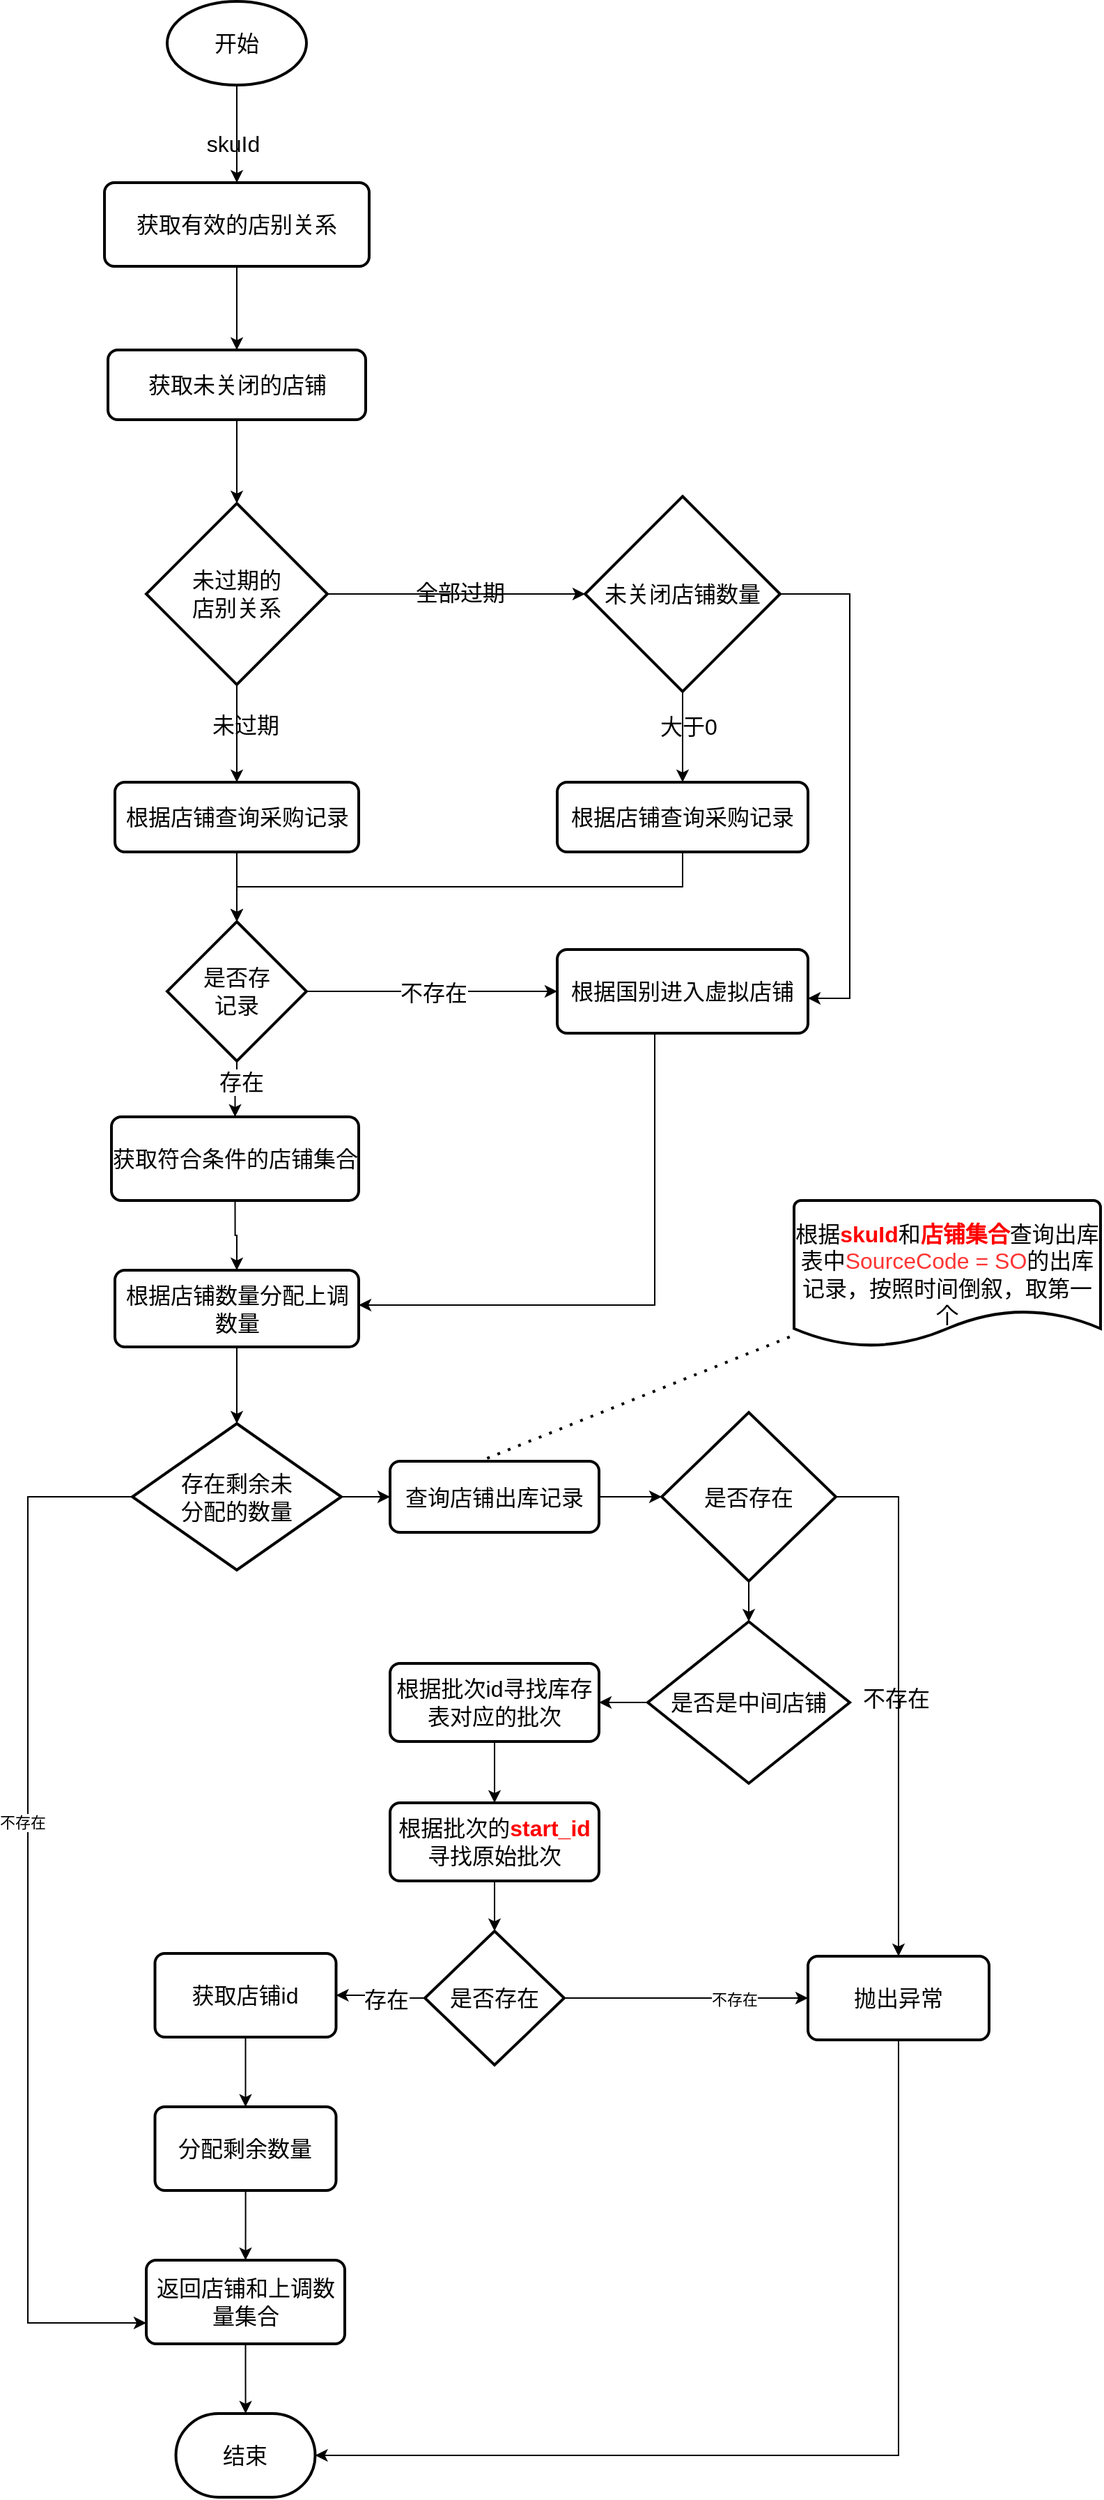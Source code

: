 <mxfile version="21.6.9" type="github">
  <diagram name="第 1 页" id="y8NMUQInKAZWsSLNHn0i">
    <mxGraphModel dx="1434" dy="1919" grid="1" gridSize="10" guides="1" tooltips="1" connect="1" arrows="1" fold="1" page="1" pageScale="1" pageWidth="827" pageHeight="1169" math="0" shadow="0">
      <root>
        <mxCell id="0" />
        <mxCell id="1" parent="0" />
        <mxCell id="t_tQSqV1AQLyV4V54xRV-48" style="edgeStyle=orthogonalEdgeStyle;rounded=0;orthogonalLoop=1;jettySize=auto;html=1;entryX=0;entryY=0.5;entryDx=0;entryDy=0;entryPerimeter=0;labelBackgroundColor=none;fontColor=default;fontSize=16;" edge="1" parent="1" source="t_tQSqV1AQLyV4V54xRV-4" target="t_tQSqV1AQLyV4V54xRV-15">
          <mxGeometry relative="1" as="geometry" />
        </mxCell>
        <mxCell id="t_tQSqV1AQLyV4V54xRV-49" value="全部过期" style="edgeLabel;html=1;align=center;verticalAlign=middle;resizable=0;points=[];rounded=0;labelBackgroundColor=none;fontSize=16;" vertex="1" connectable="0" parent="t_tQSqV1AQLyV4V54xRV-48">
          <mxGeometry x="0.025" y="1" relative="1" as="geometry">
            <mxPoint as="offset" />
          </mxGeometry>
        </mxCell>
        <mxCell id="t_tQSqV1AQLyV4V54xRV-53" style="edgeStyle=orthogonalEdgeStyle;rounded=0;orthogonalLoop=1;jettySize=auto;html=1;exitX=0.5;exitY=1;exitDx=0;exitDy=0;exitPerimeter=0;labelBackgroundColor=none;fontColor=default;fontSize=16;" edge="1" parent="1" source="t_tQSqV1AQLyV4V54xRV-4" target="t_tQSqV1AQLyV4V54xRV-105">
          <mxGeometry relative="1" as="geometry">
            <mxPoint x="240" y="545" as="targetPoint" />
          </mxGeometry>
        </mxCell>
        <mxCell id="t_tQSqV1AQLyV4V54xRV-54" value="未过期" style="edgeLabel;html=1;align=center;verticalAlign=middle;resizable=0;points=[];rounded=0;labelBackgroundColor=none;fontSize=16;" vertex="1" connectable="0" parent="t_tQSqV1AQLyV4V54xRV-53">
          <mxGeometry x="-0.169" y="6" relative="1" as="geometry">
            <mxPoint as="offset" />
          </mxGeometry>
        </mxCell>
        <mxCell id="t_tQSqV1AQLyV4V54xRV-4" value="未过期的&lt;br&gt;店别关系" style="strokeWidth=2;html=1;shape=mxgraph.flowchart.decision;whiteSpace=wrap;rounded=0;labelBackgroundColor=none;fontSize=16;" vertex="1" parent="1">
          <mxGeometry x="205" y="340" width="130" height="130" as="geometry" />
        </mxCell>
        <mxCell id="t_tQSqV1AQLyV4V54xRV-10" style="edgeStyle=orthogonalEdgeStyle;rounded=0;orthogonalLoop=1;jettySize=auto;html=1;exitX=0.5;exitY=1;exitDx=0;exitDy=0;exitPerimeter=0;labelBackgroundColor=none;fontColor=default;entryX=0.5;entryY=0;entryDx=0;entryDy=0;fontSize=16;" edge="1" parent="1" source="t_tQSqV1AQLyV4V54xRV-9" target="t_tQSqV1AQLyV4V54xRV-100">
          <mxGeometry relative="1" as="geometry">
            <mxPoint x="235" y="120" as="targetPoint" />
          </mxGeometry>
        </mxCell>
        <mxCell id="t_tQSqV1AQLyV4V54xRV-11" value="skuId" style="edgeLabel;html=1;align=center;verticalAlign=middle;resizable=0;points=[];rounded=0;labelBackgroundColor=none;fontSize=16;" vertex="1" connectable="0" parent="t_tQSqV1AQLyV4V54xRV-10">
          <mxGeometry x="0.2" y="-3" relative="1" as="geometry">
            <mxPoint as="offset" />
          </mxGeometry>
        </mxCell>
        <mxCell id="t_tQSqV1AQLyV4V54xRV-9" value="开始" style="strokeWidth=2;html=1;shape=mxgraph.flowchart.start_1;whiteSpace=wrap;rounded=0;labelBackgroundColor=none;fontSize=16;" vertex="1" parent="1">
          <mxGeometry x="220" y="-20" width="100" height="60" as="geometry" />
        </mxCell>
        <mxCell id="t_tQSqV1AQLyV4V54xRV-20" style="edgeStyle=orthogonalEdgeStyle;rounded=0;orthogonalLoop=1;jettySize=auto;html=1;exitX=0.5;exitY=1;exitDx=0;exitDy=0;exitPerimeter=0;labelBackgroundColor=none;fontColor=default;fontSize=16;" edge="1" parent="1" source="t_tQSqV1AQLyV4V54xRV-15" target="t_tQSqV1AQLyV4V54xRV-103">
          <mxGeometry relative="1" as="geometry">
            <mxPoint x="580" y="545" as="targetPoint" />
          </mxGeometry>
        </mxCell>
        <mxCell id="t_tQSqV1AQLyV4V54xRV-28" value="大于0" style="edgeLabel;html=1;align=center;verticalAlign=middle;resizable=0;points=[];rounded=0;labelBackgroundColor=none;fontSize=16;" vertex="1" connectable="0" parent="t_tQSqV1AQLyV4V54xRV-20">
          <mxGeometry x="-0.231" y="4" relative="1" as="geometry">
            <mxPoint as="offset" />
          </mxGeometry>
        </mxCell>
        <mxCell id="t_tQSqV1AQLyV4V54xRV-43" style="edgeStyle=orthogonalEdgeStyle;rounded=0;orthogonalLoop=1;jettySize=auto;html=1;exitX=1;exitY=0.5;exitDx=0;exitDy=0;exitPerimeter=0;labelBackgroundColor=none;fontColor=default;fontSize=16;" edge="1" parent="1" source="t_tQSqV1AQLyV4V54xRV-15" target="t_tQSqV1AQLyV4V54xRV-106">
          <mxGeometry relative="1" as="geometry">
            <mxPoint x="640" y="695" as="targetPoint" />
            <Array as="points">
              <mxPoint x="710" y="405" />
              <mxPoint x="710" y="695" />
            </Array>
          </mxGeometry>
        </mxCell>
        <mxCell id="t_tQSqV1AQLyV4V54xRV-15" value="未关闭店铺数量" style="strokeWidth=2;html=1;shape=mxgraph.flowchart.decision;whiteSpace=wrap;rounded=0;labelBackgroundColor=none;fontSize=16;" vertex="1" parent="1">
          <mxGeometry x="520" y="335" width="140" height="140" as="geometry" />
        </mxCell>
        <mxCell id="t_tQSqV1AQLyV4V54xRV-55" style="edgeStyle=orthogonalEdgeStyle;rounded=0;orthogonalLoop=1;jettySize=auto;html=1;labelBackgroundColor=none;fontColor=default;fontSize=16;" edge="1" parent="1" source="t_tQSqV1AQLyV4V54xRV-106" target="t_tQSqV1AQLyV4V54xRV-113">
          <mxGeometry relative="1" as="geometry">
            <mxPoint x="575" y="725" as="sourcePoint" />
            <mxPoint x="290" y="915" as="targetPoint" />
            <Array as="points">
              <mxPoint x="570" y="915" />
            </Array>
          </mxGeometry>
        </mxCell>
        <mxCell id="t_tQSqV1AQLyV4V54xRV-42" style="edgeStyle=orthogonalEdgeStyle;rounded=0;orthogonalLoop=1;jettySize=auto;html=1;exitX=0.5;exitY=1;exitDx=0;exitDy=0;exitPerimeter=0;labelBackgroundColor=none;fontColor=default;fontSize=16;" edge="1" parent="1" source="t_tQSqV1AQLyV4V54xRV-23" target="t_tQSqV1AQLyV4V54xRV-112">
          <mxGeometry relative="1" as="geometry">
            <mxPoint x="240" y="785" as="targetPoint" />
          </mxGeometry>
        </mxCell>
        <mxCell id="t_tQSqV1AQLyV4V54xRV-111" value="存在" style="edgeLabel;html=1;align=center;verticalAlign=middle;resizable=0;points=[];fontSize=16;" vertex="1" connectable="0" parent="t_tQSqV1AQLyV4V54xRV-42">
          <mxGeometry x="-0.3" y="3" relative="1" as="geometry">
            <mxPoint as="offset" />
          </mxGeometry>
        </mxCell>
        <mxCell id="t_tQSqV1AQLyV4V54xRV-108" style="edgeStyle=orthogonalEdgeStyle;rounded=0;orthogonalLoop=1;jettySize=auto;html=1;exitX=1;exitY=0.5;exitDx=0;exitDy=0;exitPerimeter=0;fontSize=16;" edge="1" parent="1" source="t_tQSqV1AQLyV4V54xRV-23" target="t_tQSqV1AQLyV4V54xRV-106">
          <mxGeometry relative="1" as="geometry" />
        </mxCell>
        <mxCell id="t_tQSqV1AQLyV4V54xRV-110" value="不存在" style="edgeLabel;html=1;align=center;verticalAlign=middle;resizable=0;points=[];fontSize=16;" vertex="1" connectable="0" parent="t_tQSqV1AQLyV4V54xRV-108">
          <mxGeometry x="0.009" y="-1" relative="1" as="geometry">
            <mxPoint as="offset" />
          </mxGeometry>
        </mxCell>
        <mxCell id="t_tQSqV1AQLyV4V54xRV-23" value="是否存&lt;br&gt;记录" style="strokeWidth=2;html=1;shape=mxgraph.flowchart.decision;whiteSpace=wrap;rounded=0;labelBackgroundColor=none;fontSize=16;" vertex="1" parent="1">
          <mxGeometry x="220" y="640" width="100" height="100" as="geometry" />
        </mxCell>
        <mxCell id="t_tQSqV1AQLyV4V54xRV-41" style="edgeStyle=orthogonalEdgeStyle;rounded=0;orthogonalLoop=1;jettySize=auto;html=1;labelBackgroundColor=none;fontColor=default;fontSize=16;" edge="1" parent="1" source="t_tQSqV1AQLyV4V54xRV-105" target="t_tQSqV1AQLyV4V54xRV-23">
          <mxGeometry relative="1" as="geometry">
            <mxPoint x="240" y="605" as="sourcePoint" />
          </mxGeometry>
        </mxCell>
        <mxCell id="t_tQSqV1AQLyV4V54xRV-37" style="edgeStyle=orthogonalEdgeStyle;rounded=0;orthogonalLoop=1;jettySize=auto;html=1;entryX=0.5;entryY=0;entryDx=0;entryDy=0;entryPerimeter=0;labelBackgroundColor=none;fontColor=default;fontSize=16;" edge="1" parent="1" source="t_tQSqV1AQLyV4V54xRV-113" target="t_tQSqV1AQLyV4V54xRV-36">
          <mxGeometry relative="1" as="geometry">
            <mxPoint x="240" y="945" as="sourcePoint" />
          </mxGeometry>
        </mxCell>
        <mxCell id="t_tQSqV1AQLyV4V54xRV-57" style="edgeStyle=orthogonalEdgeStyle;rounded=0;orthogonalLoop=1;jettySize=auto;html=1;exitX=1;exitY=0.5;exitDx=0;exitDy=0;exitPerimeter=0;labelBackgroundColor=none;fontColor=default;fontSize=16;" edge="1" parent="1" source="t_tQSqV1AQLyV4V54xRV-36" target="t_tQSqV1AQLyV4V54xRV-114">
          <mxGeometry relative="1" as="geometry">
            <mxPoint x="364" y="1035" as="targetPoint" />
          </mxGeometry>
        </mxCell>
        <mxCell id="t_tQSqV1AQLyV4V54xRV-139" style="edgeStyle=orthogonalEdgeStyle;rounded=0;orthogonalLoop=1;jettySize=auto;html=1;entryX=0;entryY=0.75;entryDx=0;entryDy=0;" edge="1" parent="1" source="t_tQSqV1AQLyV4V54xRV-36" target="t_tQSqV1AQLyV4V54xRV-125">
          <mxGeometry relative="1" as="geometry">
            <Array as="points">
              <mxPoint x="120" y="1053" />
              <mxPoint x="120" y="1645" />
            </Array>
          </mxGeometry>
        </mxCell>
        <mxCell id="t_tQSqV1AQLyV4V54xRV-140" value="不存在" style="edgeLabel;html=1;align=center;verticalAlign=middle;resizable=0;points=[];" vertex="1" connectable="0" parent="t_tQSqV1AQLyV4V54xRV-139">
          <mxGeometry x="-0.182" y="-4" relative="1" as="geometry">
            <mxPoint as="offset" />
          </mxGeometry>
        </mxCell>
        <mxCell id="t_tQSqV1AQLyV4V54xRV-36" value="存在剩余未&lt;br&gt;分配的数量" style="strokeWidth=2;html=1;shape=mxgraph.flowchart.decision;whiteSpace=wrap;rounded=0;labelBackgroundColor=none;fontSize=16;" vertex="1" parent="1">
          <mxGeometry x="195" y="1000" width="150" height="105" as="geometry" />
        </mxCell>
        <mxCell id="t_tQSqV1AQLyV4V54xRV-60" style="edgeStyle=orthogonalEdgeStyle;rounded=0;orthogonalLoop=1;jettySize=auto;html=1;labelBackgroundColor=none;fontColor=default;fontSize=16;" edge="1" parent="1" source="t_tQSqV1AQLyV4V54xRV-114" target="t_tQSqV1AQLyV4V54xRV-59">
          <mxGeometry relative="1" as="geometry">
            <mxPoint x="514" y="1035" as="sourcePoint" />
          </mxGeometry>
        </mxCell>
        <mxCell id="t_tQSqV1AQLyV4V54xRV-58" value="根据&lt;b style=&quot;font-size: 16px;&quot;&gt;&lt;font color=&quot;#ff0000&quot; style=&quot;font-size: 16px;&quot;&gt;skuId&lt;/font&gt;&lt;/b&gt;和&lt;b style=&quot;font-size: 16px;&quot;&gt;&lt;font color=&quot;#ff0000&quot; style=&quot;font-size: 16px;&quot;&gt;店铺集合&lt;/font&gt;&lt;/b&gt;查询出库表中&lt;font color=&quot;#ff3333&quot; style=&quot;font-size: 16px;&quot;&gt;SourceCode =&amp;nbsp;SO&lt;/font&gt;的出库记录，按照时间倒叙，取第一个" style="strokeWidth=2;html=1;shape=mxgraph.flowchart.document2;whiteSpace=wrap;size=0.25;rounded=0;labelBackgroundColor=none;fontSize=16;" vertex="1" parent="1">
          <mxGeometry x="670" y="840" width="220" height="105" as="geometry" />
        </mxCell>
        <mxCell id="t_tQSqV1AQLyV4V54xRV-63" style="edgeStyle=orthogonalEdgeStyle;rounded=0;orthogonalLoop=1;jettySize=auto;html=1;exitX=1;exitY=0.5;exitDx=0;exitDy=0;exitPerimeter=0;labelBackgroundColor=none;fontColor=default;fontSize=16;" edge="1" parent="1" source="t_tQSqV1AQLyV4V54xRV-59" target="t_tQSqV1AQLyV4V54xRV-141">
          <mxGeometry relative="1" as="geometry">
            <mxPoint x="740" y="1382" as="targetPoint" />
          </mxGeometry>
        </mxCell>
        <mxCell id="t_tQSqV1AQLyV4V54xRV-64" value="不存在" style="edgeLabel;html=1;align=center;verticalAlign=middle;resizable=0;points=[];rounded=0;labelBackgroundColor=none;fontSize=16;" vertex="1" connectable="0" parent="t_tQSqV1AQLyV4V54xRV-63">
          <mxGeometry x="0.009" y="-2" relative="1" as="geometry">
            <mxPoint as="offset" />
          </mxGeometry>
        </mxCell>
        <mxCell id="t_tQSqV1AQLyV4V54xRV-67" style="edgeStyle=orthogonalEdgeStyle;rounded=0;orthogonalLoop=1;jettySize=auto;html=1;exitX=0.5;exitY=1;exitDx=0;exitDy=0;exitPerimeter=0;labelBackgroundColor=none;fontColor=default;fontSize=16;" edge="1" parent="1" source="t_tQSqV1AQLyV4V54xRV-59" target="t_tQSqV1AQLyV4V54xRV-66">
          <mxGeometry relative="1" as="geometry" />
        </mxCell>
        <mxCell id="t_tQSqV1AQLyV4V54xRV-59" value="是否存在" style="strokeWidth=2;html=1;shape=mxgraph.flowchart.decision;whiteSpace=wrap;rounded=0;labelBackgroundColor=none;fontSize=16;" vertex="1" parent="1">
          <mxGeometry x="575" y="992" width="125" height="121" as="geometry" />
        </mxCell>
        <mxCell id="t_tQSqV1AQLyV4V54xRV-95" style="edgeStyle=orthogonalEdgeStyle;rounded=0;orthogonalLoop=1;jettySize=auto;html=1;labelBackgroundColor=none;fontColor=default;fontSize=16;" edge="1" parent="1" source="t_tQSqV1AQLyV4V54xRV-66" target="t_tQSqV1AQLyV4V54xRV-115">
          <mxGeometry relative="1" as="geometry">
            <mxPoint x="528" y="1202" as="targetPoint" />
          </mxGeometry>
        </mxCell>
        <mxCell id="t_tQSqV1AQLyV4V54xRV-66" value="是否是中间店铺" style="strokeWidth=2;html=1;shape=mxgraph.flowchart.decision;whiteSpace=wrap;rounded=0;labelBackgroundColor=none;fontSize=16;" vertex="1" parent="1">
          <mxGeometry x="565" y="1142" width="145" height="116" as="geometry" />
        </mxCell>
        <mxCell id="t_tQSqV1AQLyV4V54xRV-71" value="" style="edgeStyle=orthogonalEdgeStyle;rounded=0;orthogonalLoop=1;jettySize=auto;html=1;labelBackgroundColor=none;fontColor=default;fontSize=16;" edge="1" parent="1" source="t_tQSqV1AQLyV4V54xRV-115" target="t_tQSqV1AQLyV4V54xRV-116">
          <mxGeometry relative="1" as="geometry">
            <mxPoint x="478" y="1232" as="sourcePoint" />
            <mxPoint x="478" y="1272" as="targetPoint" />
          </mxGeometry>
        </mxCell>
        <mxCell id="t_tQSqV1AQLyV4V54xRV-75" value="" style="edgeStyle=orthogonalEdgeStyle;rounded=0;orthogonalLoop=1;jettySize=auto;html=1;labelBackgroundColor=none;fontColor=default;fontSize=16;" edge="1" parent="1" source="t_tQSqV1AQLyV4V54xRV-116" target="t_tQSqV1AQLyV4V54xRV-72">
          <mxGeometry relative="1" as="geometry">
            <mxPoint x="478" y="1322" as="sourcePoint" />
          </mxGeometry>
        </mxCell>
        <mxCell id="t_tQSqV1AQLyV4V54xRV-126" style="edgeStyle=orthogonalEdgeStyle;rounded=0;orthogonalLoop=1;jettySize=auto;html=1;fontSize=16;" edge="1" parent="1" source="t_tQSqV1AQLyV4V54xRV-72" target="t_tQSqV1AQLyV4V54xRV-117">
          <mxGeometry relative="1" as="geometry">
            <mxPoint x="357.5" y="1380" as="targetPoint" />
          </mxGeometry>
        </mxCell>
        <mxCell id="t_tQSqV1AQLyV4V54xRV-127" value="存在" style="edgeLabel;html=1;align=center;verticalAlign=middle;resizable=0;points=[];fontSize=16;" vertex="1" connectable="0" parent="t_tQSqV1AQLyV4V54xRV-126">
          <mxGeometry x="-0.13" y="1" relative="1" as="geometry">
            <mxPoint as="offset" />
          </mxGeometry>
        </mxCell>
        <mxCell id="t_tQSqV1AQLyV4V54xRV-142" style="edgeStyle=orthogonalEdgeStyle;rounded=0;orthogonalLoop=1;jettySize=auto;html=1;exitX=1;exitY=0.5;exitDx=0;exitDy=0;exitPerimeter=0;" edge="1" parent="1" source="t_tQSqV1AQLyV4V54xRV-72" target="t_tQSqV1AQLyV4V54xRV-141">
          <mxGeometry relative="1" as="geometry" />
        </mxCell>
        <mxCell id="t_tQSqV1AQLyV4V54xRV-143" value="不存在" style="edgeLabel;html=1;align=center;verticalAlign=middle;resizable=0;points=[];" vertex="1" connectable="0" parent="t_tQSqV1AQLyV4V54xRV-142">
          <mxGeometry x="0.394" y="-1" relative="1" as="geometry">
            <mxPoint as="offset" />
          </mxGeometry>
        </mxCell>
        <mxCell id="t_tQSqV1AQLyV4V54xRV-72" value="是否存在" style="strokeWidth=2;html=1;shape=mxgraph.flowchart.decision;whiteSpace=wrap;rounded=0;labelBackgroundColor=none;fontSize=16;" vertex="1" parent="1">
          <mxGeometry x="405" y="1364" width="100" height="96" as="geometry" />
        </mxCell>
        <mxCell id="t_tQSqV1AQLyV4V54xRV-80" value="" style="endArrow=none;dashed=1;html=1;dashPattern=1 3;strokeWidth=2;rounded=0;labelBackgroundColor=none;fontColor=default;exitX=0.415;exitY=0.017;exitDx=0;exitDy=0;exitPerimeter=0;fontSize=16;" edge="1" parent="1" source="t_tQSqV1AQLyV4V54xRV-114" target="t_tQSqV1AQLyV4V54xRV-58">
          <mxGeometry width="50" height="50" relative="1" as="geometry">
            <mxPoint x="414" y="1005" as="sourcePoint" />
            <mxPoint x="464" y="955" as="targetPoint" />
          </mxGeometry>
        </mxCell>
        <mxCell id="t_tQSqV1AQLyV4V54xRV-135" style="edgeStyle=orthogonalEdgeStyle;rounded=0;orthogonalLoop=1;jettySize=auto;html=1;exitX=0.5;exitY=1;exitDx=0;exitDy=0;" edge="1" parent="1" source="t_tQSqV1AQLyV4V54xRV-100" target="t_tQSqV1AQLyV4V54xRV-102">
          <mxGeometry relative="1" as="geometry" />
        </mxCell>
        <mxCell id="t_tQSqV1AQLyV4V54xRV-100" value="获取有效的店别关系" style="rounded=1;whiteSpace=wrap;html=1;absoluteArcSize=1;arcSize=14;strokeWidth=2;fontSize=16;" vertex="1" parent="1">
          <mxGeometry x="175" y="110" width="190" height="60" as="geometry" />
        </mxCell>
        <mxCell id="t_tQSqV1AQLyV4V54xRV-137" style="edgeStyle=orthogonalEdgeStyle;rounded=0;orthogonalLoop=1;jettySize=auto;html=1;exitX=0.5;exitY=1;exitDx=0;exitDy=0;" edge="1" parent="1" source="t_tQSqV1AQLyV4V54xRV-102" target="t_tQSqV1AQLyV4V54xRV-4">
          <mxGeometry relative="1" as="geometry" />
        </mxCell>
        <mxCell id="t_tQSqV1AQLyV4V54xRV-102" value="获取未关闭的店铺" style="rounded=1;whiteSpace=wrap;html=1;absoluteArcSize=1;arcSize=14;strokeWidth=2;fontSize=16;" vertex="1" parent="1">
          <mxGeometry x="177.5" y="230" width="185" height="50" as="geometry" />
        </mxCell>
        <mxCell id="t_tQSqV1AQLyV4V54xRV-138" style="edgeStyle=orthogonalEdgeStyle;rounded=0;orthogonalLoop=1;jettySize=auto;html=1;exitX=0.5;exitY=1;exitDx=0;exitDy=0;entryX=0.5;entryY=0;entryDx=0;entryDy=0;entryPerimeter=0;" edge="1" parent="1" source="t_tQSqV1AQLyV4V54xRV-103" target="t_tQSqV1AQLyV4V54xRV-23">
          <mxGeometry relative="1" as="geometry" />
        </mxCell>
        <mxCell id="t_tQSqV1AQLyV4V54xRV-103" value="根据店铺查询采购记录" style="rounded=1;whiteSpace=wrap;html=1;absoluteArcSize=1;arcSize=14;strokeWidth=2;fontSize=16;" vertex="1" parent="1">
          <mxGeometry x="500" y="540" width="180" height="50" as="geometry" />
        </mxCell>
        <mxCell id="t_tQSqV1AQLyV4V54xRV-105" value="根据店铺查询采购记录" style="rounded=1;whiteSpace=wrap;html=1;absoluteArcSize=1;arcSize=14;strokeWidth=2;fontSize=16;" vertex="1" parent="1">
          <mxGeometry x="182.5" y="540" width="175" height="50" as="geometry" />
        </mxCell>
        <mxCell id="t_tQSqV1AQLyV4V54xRV-106" value="根据国别进入虚拟店铺" style="rounded=1;whiteSpace=wrap;html=1;absoluteArcSize=1;arcSize=14;strokeWidth=2;fontSize=16;" vertex="1" parent="1">
          <mxGeometry x="500" y="660" width="180" height="60" as="geometry" />
        </mxCell>
        <mxCell id="t_tQSqV1AQLyV4V54xRV-136" style="edgeStyle=orthogonalEdgeStyle;rounded=0;orthogonalLoop=1;jettySize=auto;html=1;exitX=0.5;exitY=1;exitDx=0;exitDy=0;" edge="1" parent="1" source="t_tQSqV1AQLyV4V54xRV-112" target="t_tQSqV1AQLyV4V54xRV-113">
          <mxGeometry relative="1" as="geometry" />
        </mxCell>
        <mxCell id="t_tQSqV1AQLyV4V54xRV-112" value="获取符合条件的店铺集合" style="rounded=1;whiteSpace=wrap;html=1;absoluteArcSize=1;arcSize=14;strokeWidth=2;fontSize=16;" vertex="1" parent="1">
          <mxGeometry x="180" y="780" width="177.5" height="60" as="geometry" />
        </mxCell>
        <mxCell id="t_tQSqV1AQLyV4V54xRV-113" value="根据店铺数量分配上调数量" style="rounded=1;whiteSpace=wrap;html=1;absoluteArcSize=1;arcSize=14;strokeWidth=2;fontSize=16;" vertex="1" parent="1">
          <mxGeometry x="182.5" y="890" width="175" height="55" as="geometry" />
        </mxCell>
        <mxCell id="t_tQSqV1AQLyV4V54xRV-114" value="查询店铺出库记录" style="rounded=1;whiteSpace=wrap;html=1;absoluteArcSize=1;arcSize=14;strokeWidth=2;fontSize=16;" vertex="1" parent="1">
          <mxGeometry x="380" y="1027" width="150" height="51" as="geometry" />
        </mxCell>
        <mxCell id="t_tQSqV1AQLyV4V54xRV-115" value="根据批次id寻找库存表对应的批次" style="rounded=1;whiteSpace=wrap;html=1;absoluteArcSize=1;arcSize=14;strokeWidth=2;fontSize=16;" vertex="1" parent="1">
          <mxGeometry x="380" y="1172" width="150" height="56" as="geometry" />
        </mxCell>
        <mxCell id="t_tQSqV1AQLyV4V54xRV-116" value="根据批次的&lt;b style=&quot;border-color: var(--border-color); font-size: 16px;&quot;&gt;&lt;font style=&quot;border-color: var(--border-color); font-size: 16px;&quot; color=&quot;#ff0000&quot;&gt;start_id&lt;/font&gt;&lt;/b&gt;寻找原始批次" style="rounded=1;whiteSpace=wrap;html=1;absoluteArcSize=1;arcSize=14;strokeWidth=2;fontSize=16;" vertex="1" parent="1">
          <mxGeometry x="380" y="1272" width="150" height="56" as="geometry" />
        </mxCell>
        <mxCell id="t_tQSqV1AQLyV4V54xRV-120" style="edgeStyle=orthogonalEdgeStyle;rounded=0;orthogonalLoop=1;jettySize=auto;html=1;exitX=0.5;exitY=1;exitDx=0;exitDy=0;fontSize=16;" edge="1" parent="1" source="t_tQSqV1AQLyV4V54xRV-117" target="t_tQSqV1AQLyV4V54xRV-118">
          <mxGeometry relative="1" as="geometry" />
        </mxCell>
        <mxCell id="t_tQSqV1AQLyV4V54xRV-117" value="获取店铺id" style="rounded=1;whiteSpace=wrap;html=1;absoluteArcSize=1;arcSize=14;strokeWidth=2;fontSize=16;" vertex="1" parent="1">
          <mxGeometry x="211.25" y="1380" width="130" height="60" as="geometry" />
        </mxCell>
        <mxCell id="t_tQSqV1AQLyV4V54xRV-128" style="edgeStyle=orthogonalEdgeStyle;rounded=0;orthogonalLoop=1;jettySize=auto;html=1;fontSize=16;" edge="1" parent="1" source="t_tQSqV1AQLyV4V54xRV-118" target="t_tQSqV1AQLyV4V54xRV-125">
          <mxGeometry relative="1" as="geometry" />
        </mxCell>
        <mxCell id="t_tQSqV1AQLyV4V54xRV-118" value="分配剩余数量" style="rounded=1;whiteSpace=wrap;html=1;absoluteArcSize=1;arcSize=14;strokeWidth=2;fontSize=16;" vertex="1" parent="1">
          <mxGeometry x="211.25" y="1490" width="130" height="60" as="geometry" />
        </mxCell>
        <mxCell id="t_tQSqV1AQLyV4V54xRV-130" style="edgeStyle=orthogonalEdgeStyle;rounded=0;orthogonalLoop=1;jettySize=auto;html=1;fontSize=16;" edge="1" parent="1" source="t_tQSqV1AQLyV4V54xRV-125" target="t_tQSqV1AQLyV4V54xRV-131">
          <mxGeometry relative="1" as="geometry">
            <mxPoint x="276.25" y="1700" as="targetPoint" />
          </mxGeometry>
        </mxCell>
        <mxCell id="t_tQSqV1AQLyV4V54xRV-125" value="返回店铺和上调数量集合" style="rounded=1;whiteSpace=wrap;html=1;absoluteArcSize=1;arcSize=14;strokeWidth=2;fontSize=16;" vertex="1" parent="1">
          <mxGeometry x="205" y="1600" width="142.5" height="60" as="geometry" />
        </mxCell>
        <mxCell id="t_tQSqV1AQLyV4V54xRV-131" value="结束" style="strokeWidth=2;html=1;shape=mxgraph.flowchart.terminator;whiteSpace=wrap;fontSize=16;" vertex="1" parent="1">
          <mxGeometry x="226.25" y="1710" width="100" height="60" as="geometry" />
        </mxCell>
        <mxCell id="t_tQSqV1AQLyV4V54xRV-145" style="edgeStyle=orthogonalEdgeStyle;rounded=0;orthogonalLoop=1;jettySize=auto;html=1;exitX=0.5;exitY=1;exitDx=0;exitDy=0;entryX=1;entryY=0.5;entryDx=0;entryDy=0;entryPerimeter=0;" edge="1" parent="1" source="t_tQSqV1AQLyV4V54xRV-141" target="t_tQSqV1AQLyV4V54xRV-131">
          <mxGeometry relative="1" as="geometry" />
        </mxCell>
        <mxCell id="t_tQSqV1AQLyV4V54xRV-141" value="抛出异常" style="rounded=1;whiteSpace=wrap;html=1;absoluteArcSize=1;arcSize=14;strokeWidth=2;fontSize=16;" vertex="1" parent="1">
          <mxGeometry x="680" y="1382" width="130" height="60" as="geometry" />
        </mxCell>
      </root>
    </mxGraphModel>
  </diagram>
</mxfile>
